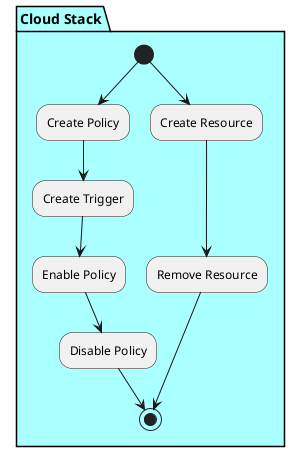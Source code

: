 @startuml

partition "Cloud Stack" #aaffff {
  (*) --> "Create Policy"
  "Create Policy" --> "Create Trigger"
  "Create Trigger" --> "Enable Policy"
  "Enable Policy" --> "Disable Policy"
  "Disable Policy" --> (*)
  (*) --> "Create Resource"
  "Create Resource" --> "Remove Resource"
  "Remove Resource" --> (*)
}

@enduml

